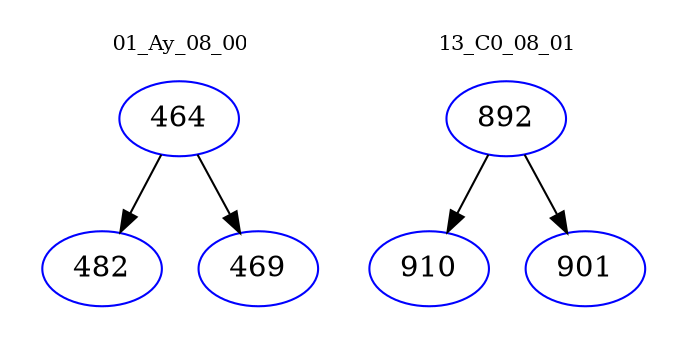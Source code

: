 digraph{
subgraph cluster_0 {
color = white
label = "01_Ay_08_00";
fontsize=10;
T0_464 [label="464", color="blue"]
T0_464 -> T0_482 [color="black"]
T0_482 [label="482", color="blue"]
T0_464 -> T0_469 [color="black"]
T0_469 [label="469", color="blue"]
}
subgraph cluster_1 {
color = white
label = "13_C0_08_01";
fontsize=10;
T1_892 [label="892", color="blue"]
T1_892 -> T1_910 [color="black"]
T1_910 [label="910", color="blue"]
T1_892 -> T1_901 [color="black"]
T1_901 [label="901", color="blue"]
}
}

